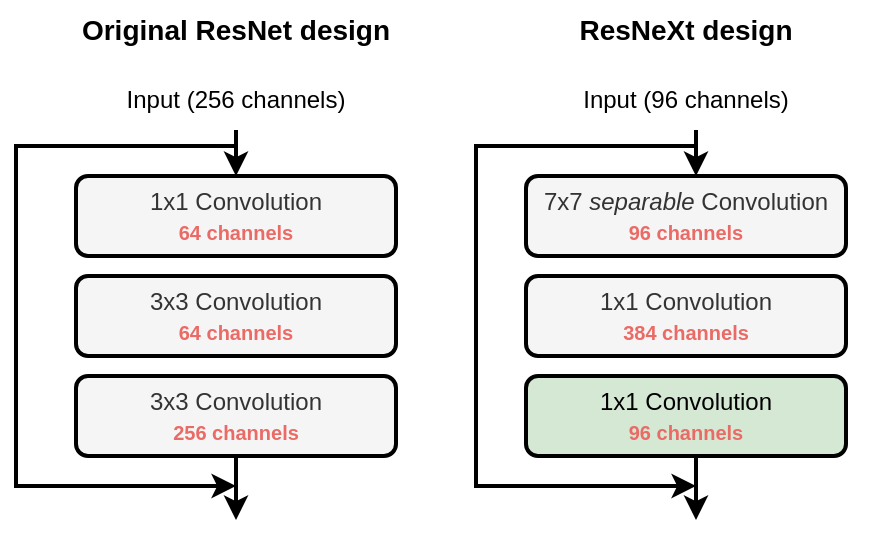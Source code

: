<mxfile version="24.2.3" type="device">
  <diagram name="Pagina-1" id="6HMkDKLsO-dtDdhWWNJo">
    <mxGraphModel dx="1808" dy="652" grid="1" gridSize="10" guides="1" tooltips="1" connect="1" arrows="1" fold="1" page="1" pageScale="1" pageWidth="1500" pageHeight="500" math="0" shadow="0">
      <root>
        <mxCell id="0" />
        <mxCell id="1" parent="0" />
        <mxCell id="7_43AA6f2PgWr8sdFYdx-1" value="1x1 Convolution&lt;br&gt;&lt;b&gt;&lt;font color=&quot;#ea6b66&quot; style=&quot;font-size: 10px;&quot;&gt;64 channels&lt;/font&gt;&lt;/b&gt;" style="rounded=1;whiteSpace=wrap;html=1;fillColor=#f5f5f5;strokeColor=default;strokeWidth=2;fontColor=#333333;" parent="1" vertex="1">
          <mxGeometry x="690" y="318" width="160" height="40" as="geometry" />
        </mxCell>
        <mxCell id="7_43AA6f2PgWr8sdFYdx-2" value="3x3 Convolution&lt;br&gt;&lt;b&gt;&lt;font color=&quot;#ea6b66&quot; style=&quot;font-size: 10px;&quot;&gt;64 channels&lt;/font&gt;&lt;/b&gt;" style="rounded=1;whiteSpace=wrap;html=1;fillColor=#f5f5f5;strokeColor=default;strokeWidth=2;fontColor=#333333;" parent="1" vertex="1">
          <mxGeometry x="690" y="368" width="160" height="40" as="geometry" />
        </mxCell>
        <mxCell id="7_43AA6f2PgWr8sdFYdx-12" style="edgeStyle=orthogonalEdgeStyle;rounded=0;orthogonalLoop=1;jettySize=auto;html=1;exitX=0.5;exitY=1;exitDx=0;exitDy=0;strokeWidth=2;" parent="1" source="7_43AA6f2PgWr8sdFYdx-3" edge="1">
          <mxGeometry relative="1" as="geometry">
            <mxPoint x="770" y="490" as="targetPoint" />
          </mxGeometry>
        </mxCell>
        <mxCell id="7_43AA6f2PgWr8sdFYdx-3" value="3x3 Convolution&lt;br&gt;&lt;b&gt;&lt;font color=&quot;#ea6b66&quot; style=&quot;font-size: 10px;&quot;&gt;256 channels&lt;/font&gt;&lt;/b&gt;" style="rounded=1;whiteSpace=wrap;html=1;fillColor=#f5f5f5;strokeColor=default;strokeWidth=2;fontColor=#333333;" parent="1" vertex="1">
          <mxGeometry x="690" y="418" width="160" height="40" as="geometry" />
        </mxCell>
        <mxCell id="7_43AA6f2PgWr8sdFYdx-11" style="edgeStyle=orthogonalEdgeStyle;rounded=0;orthogonalLoop=1;jettySize=auto;html=1;exitX=0.5;exitY=1;exitDx=0;exitDy=0;entryX=0.5;entryY=0;entryDx=0;entryDy=0;strokeWidth=2;" parent="1" source="7_43AA6f2PgWr8sdFYdx-4" target="7_43AA6f2PgWr8sdFYdx-1" edge="1">
          <mxGeometry relative="1" as="geometry" />
        </mxCell>
        <mxCell id="7_43AA6f2PgWr8sdFYdx-4" value="Input (256 channels)" style="text;html=1;align=center;verticalAlign=middle;whiteSpace=wrap;rounded=0;" parent="1" vertex="1">
          <mxGeometry x="705" y="265" width="130" height="30" as="geometry" />
        </mxCell>
        <mxCell id="7_43AA6f2PgWr8sdFYdx-5" value="&lt;b&gt;&lt;font style=&quot;font-size: 14px;&quot;&gt;Original ResNet design&lt;/font&gt;&lt;/b&gt;" style="text;html=1;align=center;verticalAlign=middle;whiteSpace=wrap;rounded=0;" parent="1" vertex="1">
          <mxGeometry x="675" y="230" width="190" height="30" as="geometry" />
        </mxCell>
        <mxCell id="7_43AA6f2PgWr8sdFYdx-6" value="&lt;b&gt;&lt;font style=&quot;font-size: 14px;&quot;&gt;ResNeXt design&lt;/font&gt;&lt;/b&gt;" style="text;html=1;align=center;verticalAlign=middle;whiteSpace=wrap;rounded=0;" parent="1" vertex="1">
          <mxGeometry x="900" y="230" width="190" height="30" as="geometry" />
        </mxCell>
        <mxCell id="7_43AA6f2PgWr8sdFYdx-7" value="7x7 &lt;i&gt;separable&amp;nbsp;&lt;/i&gt;Convolution&lt;br&gt;&lt;b&gt;&lt;font color=&quot;#ea6b66&quot; style=&quot;font-size: 10px;&quot;&gt;96 channels&lt;/font&gt;&lt;/b&gt;" style="rounded=1;whiteSpace=wrap;html=1;fillColor=#f5f5f5;strokeColor=default;strokeWidth=2;fontColor=#333333;" parent="1" vertex="1">
          <mxGeometry x="915" y="318" width="160" height="40" as="geometry" />
        </mxCell>
        <mxCell id="7_43AA6f2PgWr8sdFYdx-8" value="1x1 Convolution&lt;br&gt;&lt;b&gt;&lt;font color=&quot;#ea6b66&quot; style=&quot;font-size: 10px;&quot;&gt;384 channels&lt;/font&gt;&lt;/b&gt;" style="rounded=1;whiteSpace=wrap;html=1;fillColor=#f5f5f5;strokeColor=default;strokeWidth=2;fontColor=#333333;" parent="1" vertex="1">
          <mxGeometry x="915" y="368" width="160" height="40" as="geometry" />
        </mxCell>
        <mxCell id="7_43AA6f2PgWr8sdFYdx-9" value="1x1 Convolution&lt;br&gt;&lt;b&gt;&lt;font color=&quot;#ea6b66&quot; style=&quot;font-size: 10px;&quot;&gt;96 channels&lt;/font&gt;&lt;/b&gt;" style="rounded=1;whiteSpace=wrap;html=1;fillColor=#d5e8d4;strokeColor=default;strokeWidth=2;" parent="1" vertex="1">
          <mxGeometry x="915" y="418" width="160" height="40" as="geometry" />
        </mxCell>
        <mxCell id="7_43AA6f2PgWr8sdFYdx-10" value="Input (96 channels)" style="text;html=1;align=center;verticalAlign=middle;whiteSpace=wrap;rounded=0;" parent="1" vertex="1">
          <mxGeometry x="930" y="265" width="130" height="30" as="geometry" />
        </mxCell>
        <mxCell id="7_43AA6f2PgWr8sdFYdx-13" style="edgeStyle=orthogonalEdgeStyle;rounded=0;orthogonalLoop=1;jettySize=auto;html=1;exitX=0.5;exitY=1;exitDx=0;exitDy=0;strokeWidth=2;" parent="1" edge="1">
          <mxGeometry relative="1" as="geometry">
            <mxPoint x="1000" y="490" as="targetPoint" />
            <mxPoint x="1000" y="458" as="sourcePoint" />
          </mxGeometry>
        </mxCell>
        <mxCell id="7_43AA6f2PgWr8sdFYdx-14" style="edgeStyle=orthogonalEdgeStyle;rounded=0;orthogonalLoop=1;jettySize=auto;html=1;exitX=0.5;exitY=1;exitDx=0;exitDy=0;entryX=0.5;entryY=0;entryDx=0;entryDy=0;strokeWidth=2;" parent="1" edge="1">
          <mxGeometry relative="1" as="geometry">
            <mxPoint x="1000" y="295" as="sourcePoint" />
            <mxPoint x="1000" y="318" as="targetPoint" />
          </mxGeometry>
        </mxCell>
        <mxCell id="7_43AA6f2PgWr8sdFYdx-15" value="" style="endArrow=classic;html=1;rounded=0;edgeStyle=orthogonalEdgeStyle;strokeWidth=2;" parent="1" edge="1">
          <mxGeometry width="50" height="50" relative="1" as="geometry">
            <mxPoint x="770" y="303" as="sourcePoint" />
            <mxPoint x="770" y="473" as="targetPoint" />
            <Array as="points">
              <mxPoint x="660" y="303" />
              <mxPoint x="660" y="473" />
            </Array>
          </mxGeometry>
        </mxCell>
        <mxCell id="7_43AA6f2PgWr8sdFYdx-16" value="" style="endArrow=classic;html=1;rounded=0;edgeStyle=orthogonalEdgeStyle;strokeWidth=2;" parent="1" edge="1">
          <mxGeometry width="50" height="50" relative="1" as="geometry">
            <mxPoint x="1000" y="303" as="sourcePoint" />
            <mxPoint x="1000" y="473" as="targetPoint" />
            <Array as="points">
              <mxPoint x="890" y="303" />
              <mxPoint x="890" y="473" />
            </Array>
          </mxGeometry>
        </mxCell>
      </root>
    </mxGraphModel>
  </diagram>
</mxfile>
